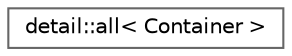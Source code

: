digraph "类继承关系图"
{
 // LATEX_PDF_SIZE
  bgcolor="transparent";
  edge [fontname=Helvetica,fontsize=10,labelfontname=Helvetica,labelfontsize=10];
  node [fontname=Helvetica,fontsize=10,shape=box,height=0.2,width=0.4];
  rankdir="LR";
  Node0 [id="Node000000",label="detail::all\< Container \>",height=0.2,width=0.4,color="grey40", fillcolor="white", style="filled",URL="$structdetail_1_1all.html",tooltip=" "];
}
